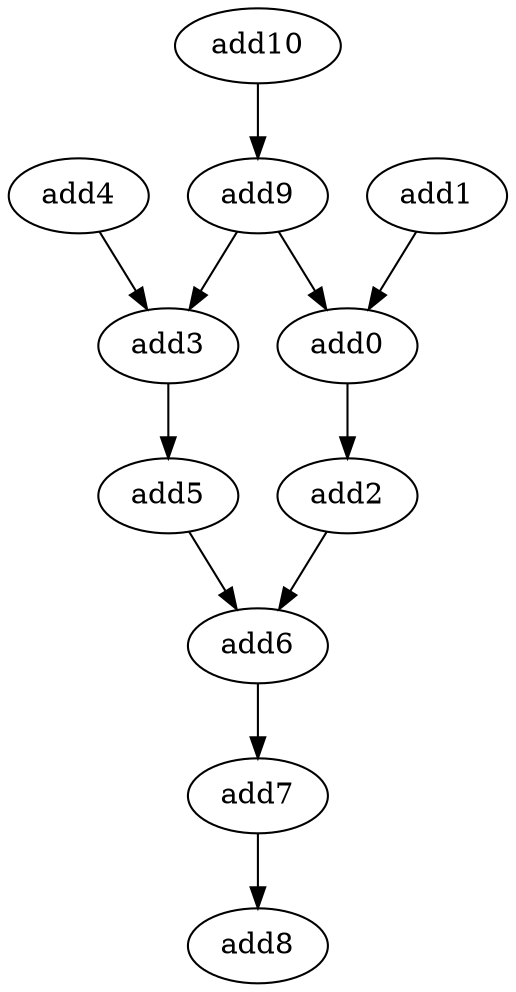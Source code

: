 strict digraph  {
add0 [opcode=add];
add1 [opcode=add];
add2 [opcode=add];
add3 [opcode=add];
add4 [opcode=add];
add5 [opcode=add];
add6 [opcode=add];
add7 [opcode=add];
add8 [opcode=add];
add9 [opcode=add];
add10 [opcode=add];
add0 -> add2;
add1 -> add0;
add2 -> add6;
add3 -> add5;
add4 -> add3;
add5 -> add6;
add6 -> add7;
add7 -> add8;
add9 -> add0;
add9 -> add3;
add10 -> add9;
}

